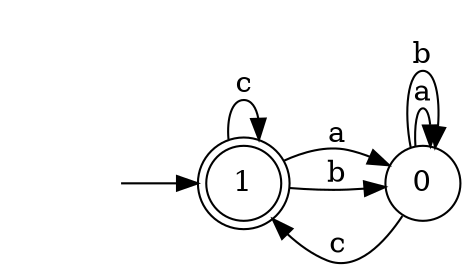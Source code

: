 digraph AFDMinimizado {
    rankdir=LR;
    node [shape=circle];
    start [shape=none, label=""];
    start -> 1;
    1 [shape=doublecircle];
    0 -> 0 [label="a"];
    0 -> 1 [label="c"];
    0 -> 0 [label="b"];
    1 -> 0 [label="a"];
    1 -> 1 [label="c"];
    1 -> 0 [label="b"];
}
